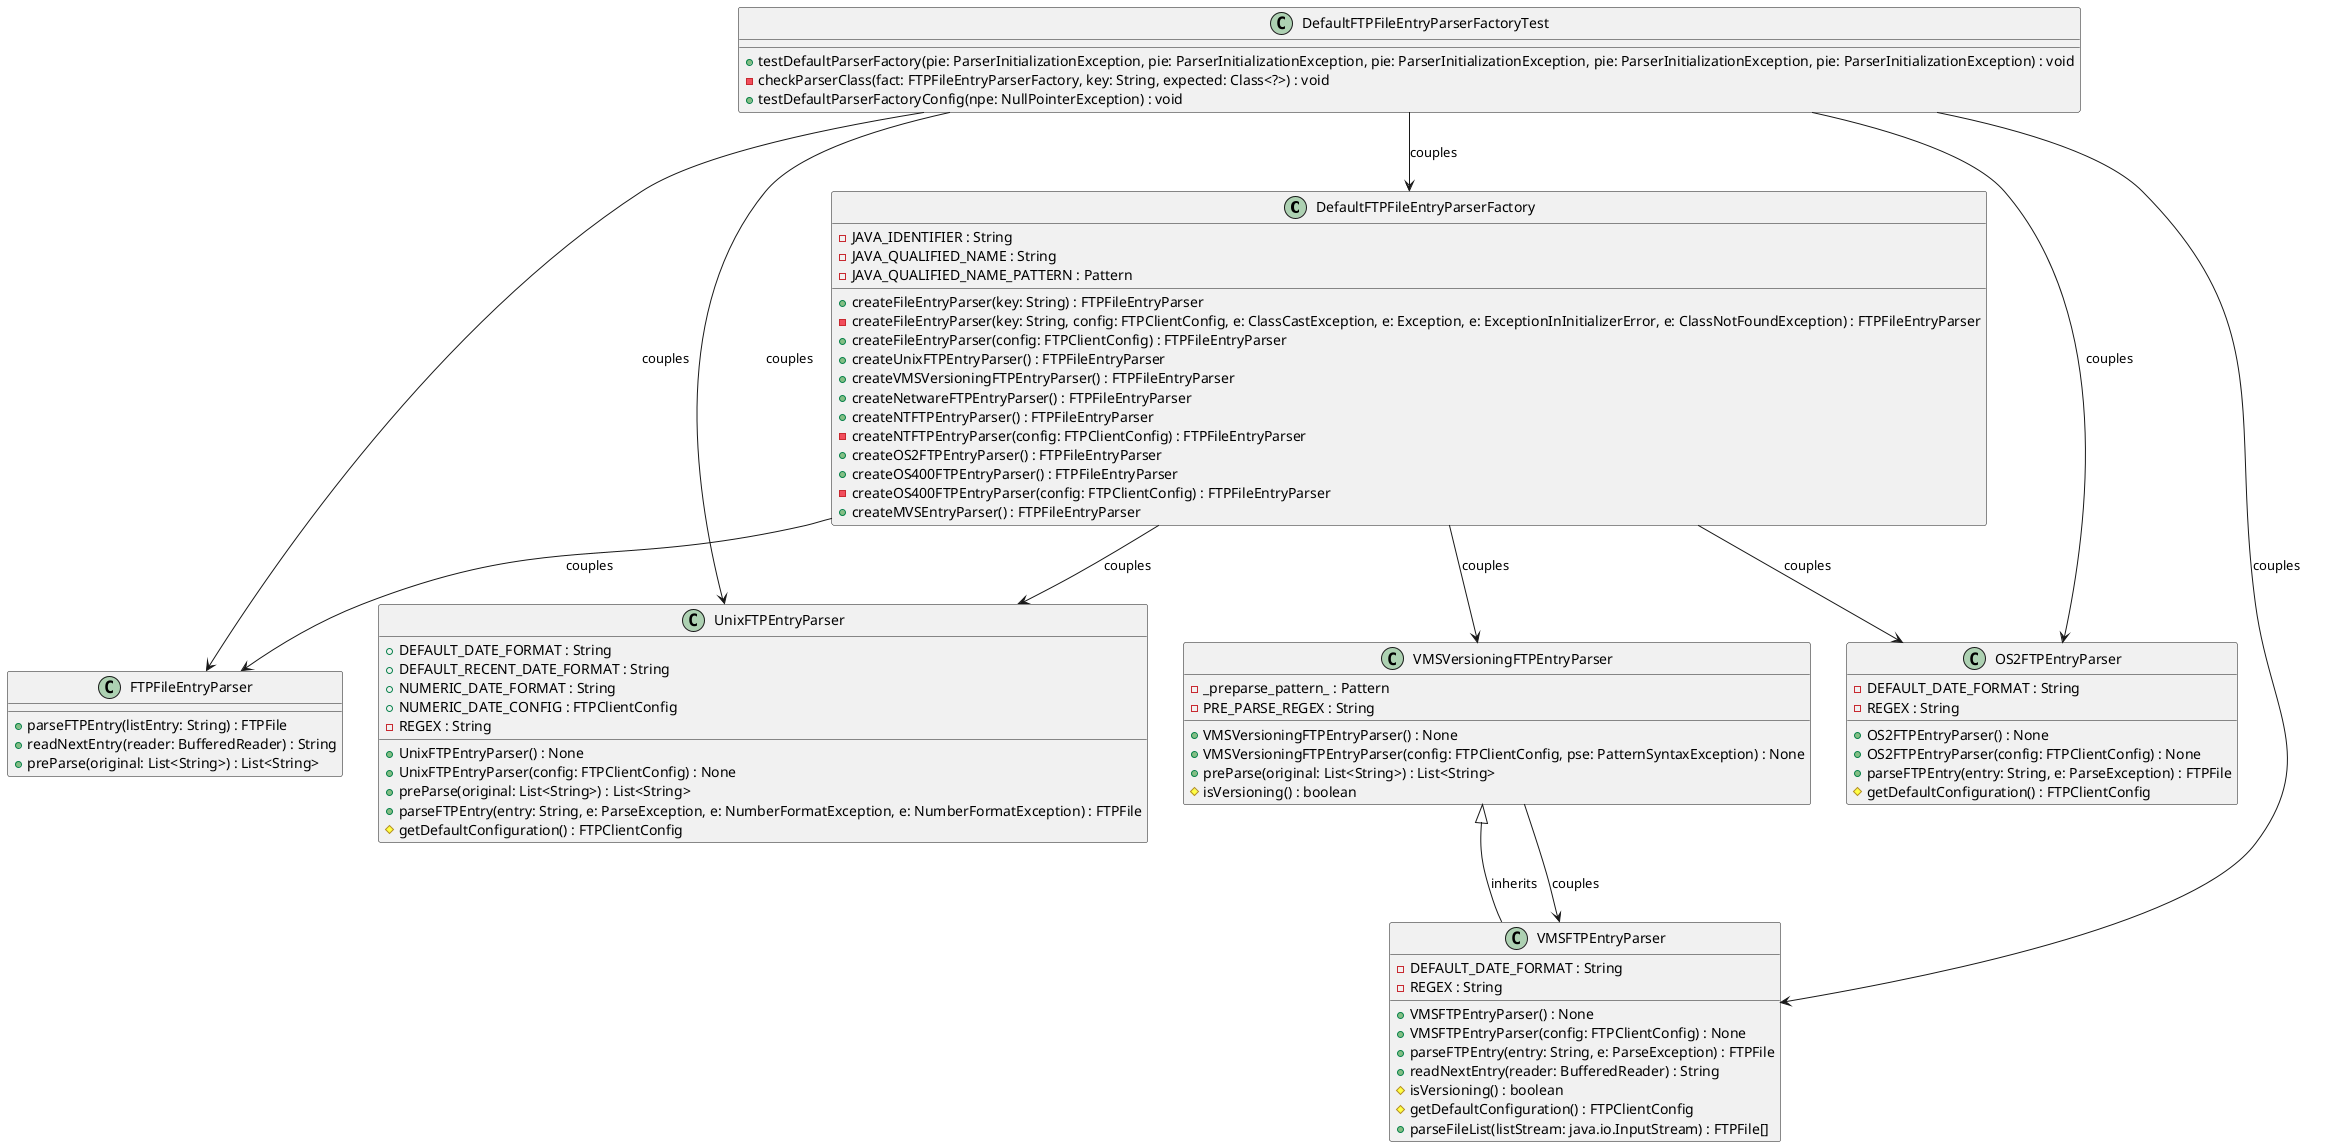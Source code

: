 @startuml
class DefaultFTPFileEntryParserFactory {
    - JAVA_IDENTIFIER : String
    - JAVA_QUALIFIED_NAME : String
    - JAVA_QUALIFIED_NAME_PATTERN : Pattern
    + createFileEntryParser(key: String) : FTPFileEntryParser
    - createFileEntryParser(key: String, config: FTPClientConfig, e: ClassCastException, e: Exception, e: ExceptionInInitializerError, e: ClassNotFoundException) : FTPFileEntryParser
    + createFileEntryParser(config: FTPClientConfig) : FTPFileEntryParser
    + createUnixFTPEntryParser() : FTPFileEntryParser
    + createVMSVersioningFTPEntryParser() : FTPFileEntryParser
    + createNetwareFTPEntryParser() : FTPFileEntryParser
    + createNTFTPEntryParser() : FTPFileEntryParser
    - createNTFTPEntryParser(config: FTPClientConfig) : FTPFileEntryParser
    + createOS2FTPEntryParser() : FTPFileEntryParser
    + createOS400FTPEntryParser() : FTPFileEntryParser
    - createOS400FTPEntryParser(config: FTPClientConfig) : FTPFileEntryParser
    + createMVSEntryParser() : FTPFileEntryParser
}
class FTPFileEntryParser {
    + parseFTPEntry(listEntry: String) : FTPFile
    + readNextEntry(reader: BufferedReader) : String
    + preParse(original: List<String>) : List<String>
}
class UnixFTPEntryParser {
    + DEFAULT_DATE_FORMAT : String
    + DEFAULT_RECENT_DATE_FORMAT : String
    + NUMERIC_DATE_FORMAT : String
    + NUMERIC_DATE_CONFIG : FTPClientConfig
    - REGEX : String
    + UnixFTPEntryParser() : None
    + UnixFTPEntryParser(config: FTPClientConfig) : None
    + preParse(original: List<String>) : List<String>
    + parseFTPEntry(entry: String, e: ParseException, e: NumberFormatException, e: NumberFormatException) : FTPFile
    # getDefaultConfiguration() : FTPClientConfig
}
class VMSVersioningFTPEntryParser {
    - _preparse_pattern_ : Pattern
    - PRE_PARSE_REGEX : String
    + VMSVersioningFTPEntryParser() : None
    + VMSVersioningFTPEntryParser(config: FTPClientConfig, pse: PatternSyntaxException) : None
    + preParse(original: List<String>) : List<String>
    # isVersioning() : boolean
}
class OS2FTPEntryParser {
    - DEFAULT_DATE_FORMAT : String
    - REGEX : String
    + OS2FTPEntryParser() : None
    + OS2FTPEntryParser(config: FTPClientConfig) : None
    + parseFTPEntry(entry: String, e: ParseException) : FTPFile
    # getDefaultConfiguration() : FTPClientConfig
}
class VMSFTPEntryParser {
    - DEFAULT_DATE_FORMAT : String
    - REGEX : String
    + VMSFTPEntryParser() : None
    + VMSFTPEntryParser(config: FTPClientConfig) : None
    + parseFTPEntry(entry: String, e: ParseException) : FTPFile
    + readNextEntry(reader: BufferedReader) : String
    # isVersioning() : boolean
    # getDefaultConfiguration() : FTPClientConfig
    + parseFileList(listStream: java.io.InputStream) : FTPFile[]
}
class DefaultFTPFileEntryParserFactoryTest {
    + testDefaultParserFactory(pie: ParserInitializationException, pie: ParserInitializationException, pie: ParserInitializationException, pie: ParserInitializationException, pie: ParserInitializationException) : void
    - checkParserClass(fact: FTPFileEntryParserFactory, key: String, expected: Class<?>) : void
    + testDefaultParserFactoryConfig(npe: NullPointerException) : void
}
DefaultFTPFileEntryParserFactory --> FTPFileEntryParser : couples
DefaultFTPFileEntryParserFactory --> UnixFTPEntryParser : couples
DefaultFTPFileEntryParserFactory --> VMSVersioningFTPEntryParser : couples
DefaultFTPFileEntryParserFactory --> OS2FTPEntryParser : couples
VMSVersioningFTPEntryParser --> VMSFTPEntryParser : couples
VMSFTPEntryParser --|> VMSVersioningFTPEntryParser : inherits
DefaultFTPFileEntryParserFactoryTest --> DefaultFTPFileEntryParserFactory : couples
DefaultFTPFileEntryParserFactoryTest --> FTPFileEntryParser : couples
DefaultFTPFileEntryParserFactoryTest --> UnixFTPEntryParser : couples
DefaultFTPFileEntryParserFactoryTest --> OS2FTPEntryParser : couples
DefaultFTPFileEntryParserFactoryTest --> VMSFTPEntryParser : couples
@enduml
